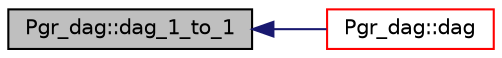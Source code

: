 digraph "Pgr_dag::dag_1_to_1"
{
  edge [fontname="Helvetica",fontsize="10",labelfontname="Helvetica",labelfontsize="10"];
  node [fontname="Helvetica",fontsize="10",shape=record];
  rankdir="LR";
  Node37 [label="Pgr_dag::dag_1_to_1",height=0.2,width=0.4,color="black", fillcolor="grey75", style="filled", fontcolor="black"];
  Node37 -> Node38 [dir="back",color="midnightblue",fontsize="10",style="solid",fontname="Helvetica"];
  Node38 [label="Pgr_dag::dag",height=0.2,width=0.4,color="red", fillcolor="white", style="filled",URL="$classPgr__dag.html#aafdb37a2f26cf45b66d033654fbfd649",tooltip="Dijkstra 1 to 1. "];
}
